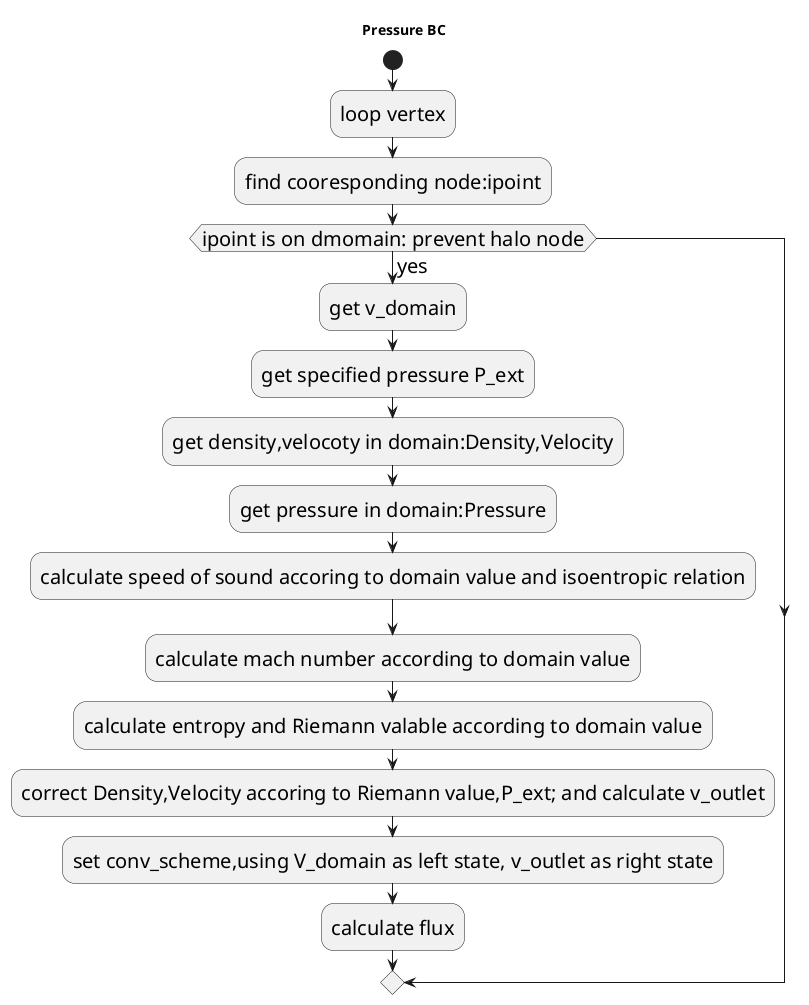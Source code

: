 @startuml
title Pressure BC
skinparam defaultFontSize 20
start
:loop vertex;
:find cooresponding node:ipoint;
if (ipoint is on dmomain: prevent halo node) then (yes)
  :get v_domain;
  :get specified pressure P_ext;
  :get density,velocoty in domain:Density,Velocity;
  :get pressure in domain:Pressure;
  :calculate speed of sound accoring to domain value and isoentropic relation;
  :calculate mach number according to domain value;
  :calculate entropy and Riemann valable according to domain value;
  :correct Density,Velocity accoring to Riemann value,P_ext; and calculate v_outlet;
  :set conv_scheme,using V_domain as left state, v_outlet as right state;
  :calculate flux;
   

@enduml